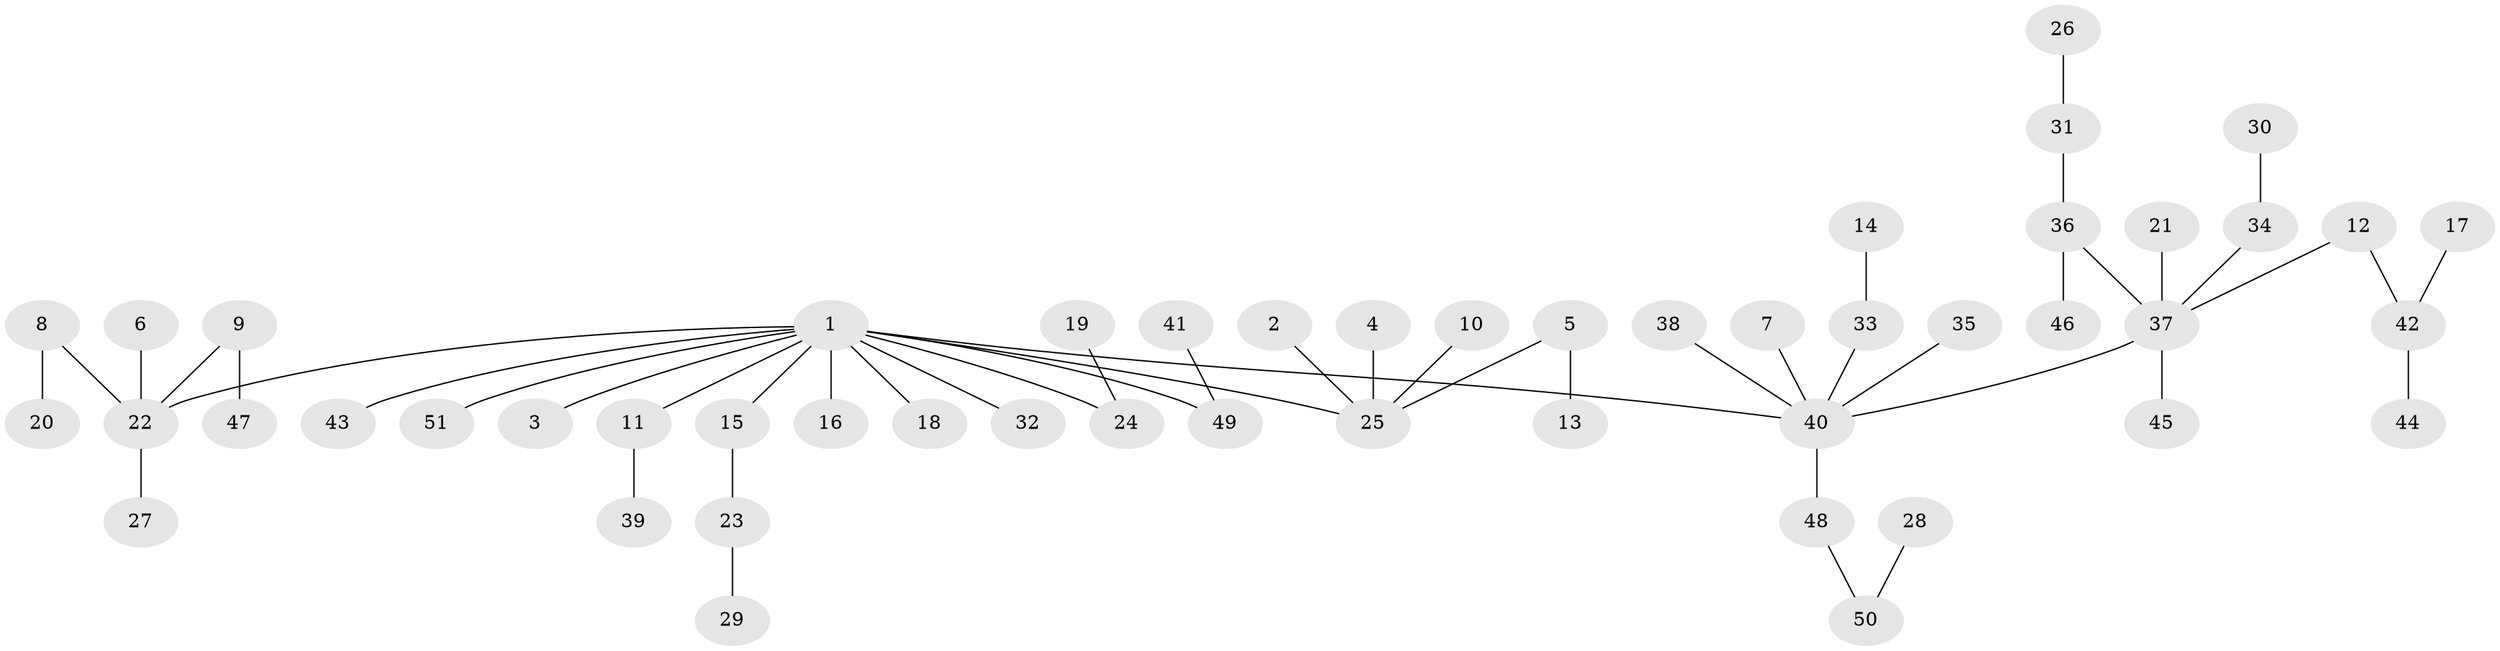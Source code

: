 // original degree distribution, {8: 0.0196078431372549, 5: 0.0392156862745098, 6: 0.00980392156862745, 1: 0.5098039215686274, 3: 0.11764705882352941, 4: 0.049019607843137254, 2: 0.2549019607843137}
// Generated by graph-tools (version 1.1) at 2025/26/03/09/25 03:26:27]
// undirected, 51 vertices, 50 edges
graph export_dot {
graph [start="1"]
  node [color=gray90,style=filled];
  1;
  2;
  3;
  4;
  5;
  6;
  7;
  8;
  9;
  10;
  11;
  12;
  13;
  14;
  15;
  16;
  17;
  18;
  19;
  20;
  21;
  22;
  23;
  24;
  25;
  26;
  27;
  28;
  29;
  30;
  31;
  32;
  33;
  34;
  35;
  36;
  37;
  38;
  39;
  40;
  41;
  42;
  43;
  44;
  45;
  46;
  47;
  48;
  49;
  50;
  51;
  1 -- 3 [weight=1.0];
  1 -- 11 [weight=1.0];
  1 -- 15 [weight=1.0];
  1 -- 16 [weight=1.0];
  1 -- 18 [weight=1.0];
  1 -- 22 [weight=1.0];
  1 -- 24 [weight=1.0];
  1 -- 25 [weight=1.0];
  1 -- 32 [weight=1.0];
  1 -- 40 [weight=1.0];
  1 -- 43 [weight=1.0];
  1 -- 49 [weight=1.0];
  1 -- 51 [weight=1.0];
  2 -- 25 [weight=1.0];
  4 -- 25 [weight=1.0];
  5 -- 13 [weight=1.0];
  5 -- 25 [weight=1.0];
  6 -- 22 [weight=1.0];
  7 -- 40 [weight=1.0];
  8 -- 20 [weight=1.0];
  8 -- 22 [weight=1.0];
  9 -- 22 [weight=1.0];
  9 -- 47 [weight=1.0];
  10 -- 25 [weight=1.0];
  11 -- 39 [weight=1.0];
  12 -- 37 [weight=1.0];
  12 -- 42 [weight=1.0];
  14 -- 33 [weight=1.0];
  15 -- 23 [weight=1.0];
  17 -- 42 [weight=1.0];
  19 -- 24 [weight=1.0];
  21 -- 37 [weight=1.0];
  22 -- 27 [weight=1.0];
  23 -- 29 [weight=1.0];
  26 -- 31 [weight=1.0];
  28 -- 50 [weight=1.0];
  30 -- 34 [weight=1.0];
  31 -- 36 [weight=1.0];
  33 -- 40 [weight=1.0];
  34 -- 37 [weight=1.0];
  35 -- 40 [weight=1.0];
  36 -- 37 [weight=1.0];
  36 -- 46 [weight=1.0];
  37 -- 40 [weight=1.0];
  37 -- 45 [weight=1.0];
  38 -- 40 [weight=1.0];
  40 -- 48 [weight=1.0];
  41 -- 49 [weight=1.0];
  42 -- 44 [weight=1.0];
  48 -- 50 [weight=1.0];
}
